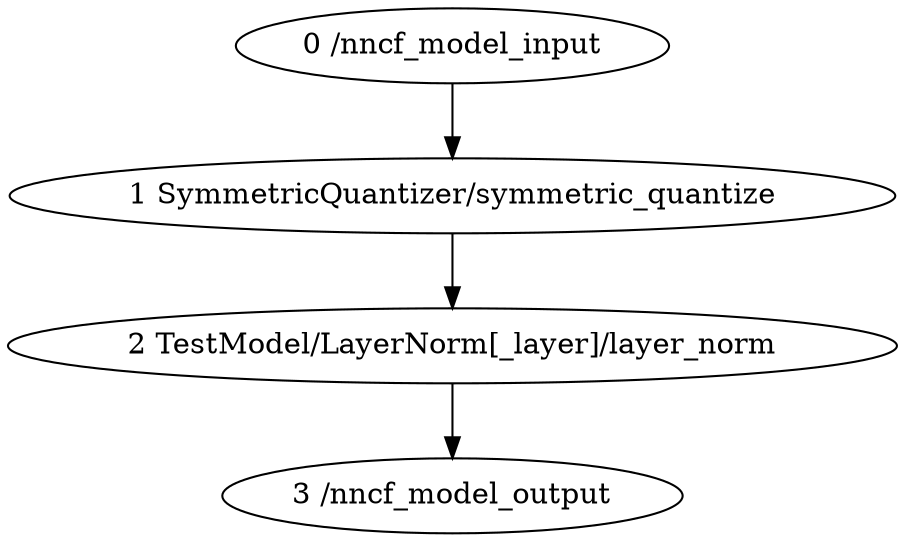 strict digraph  {
"0 /nncf_model_input" [id=0, scope="", type=nncf_model_input];
"1 SymmetricQuantizer/symmetric_quantize" [id=1, scope=SymmetricQuantizer, type=symmetric_quantize];
"2 TestModel/LayerNorm[_layer]/layer_norm" [id=2, scope="TestModel/LayerNorm[_layer]", type=layer_norm];
"3 /nncf_model_output" [id=3, scope="", type=nncf_model_output];
"0 /nncf_model_input" -> "1 SymmetricQuantizer/symmetric_quantize";
"1 SymmetricQuantizer/symmetric_quantize" -> "2 TestModel/LayerNorm[_layer]/layer_norm";
"2 TestModel/LayerNorm[_layer]/layer_norm" -> "3 /nncf_model_output";
}
